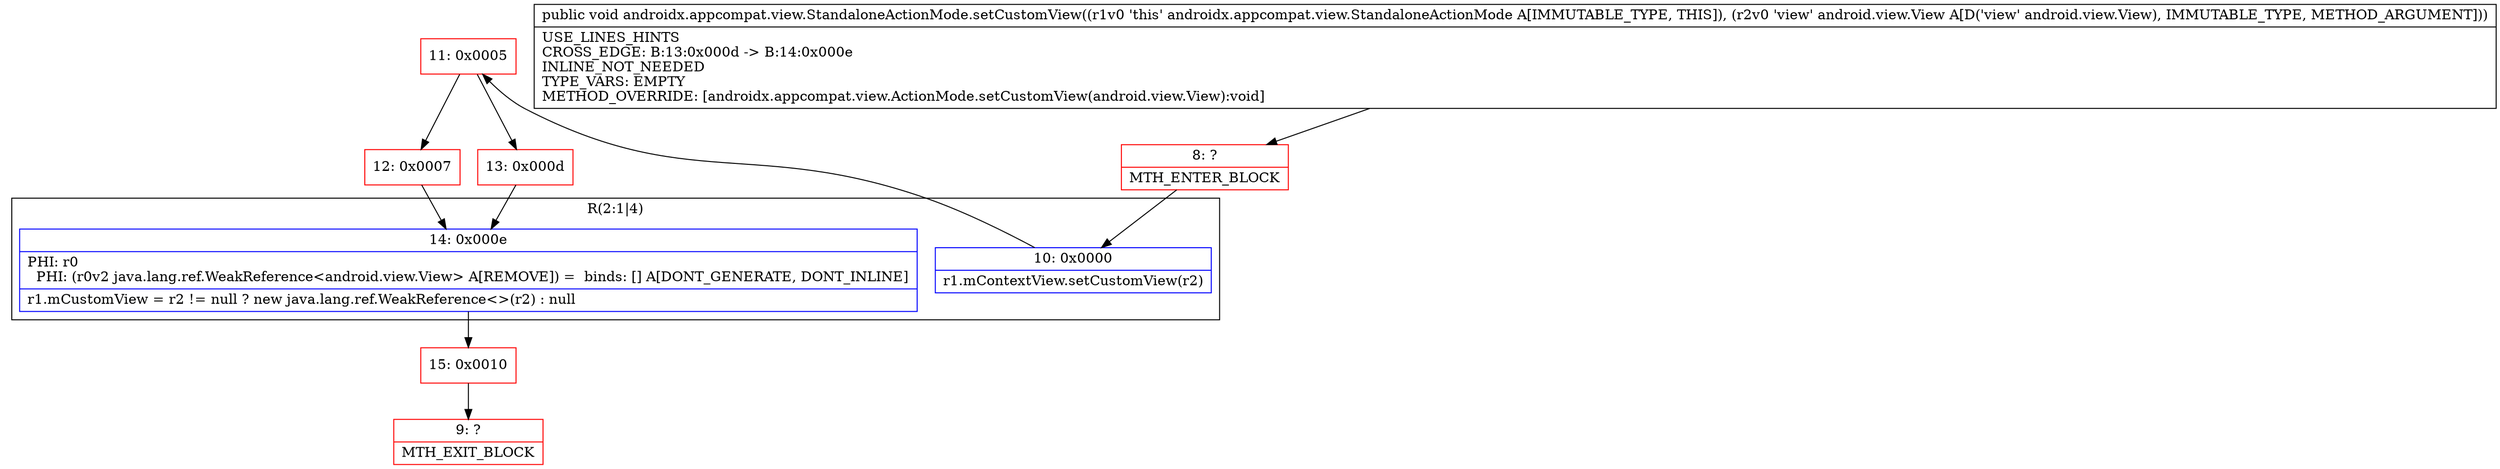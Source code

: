 digraph "CFG forandroidx.appcompat.view.StandaloneActionMode.setCustomView(Landroid\/view\/View;)V" {
subgraph cluster_Region_1086530505 {
label = "R(2:1|4)";
node [shape=record,color=blue];
Node_10 [shape=record,label="{10\:\ 0x0000|r1.mContextView.setCustomView(r2)\l}"];
Node_14 [shape=record,label="{14\:\ 0x000e|PHI: r0 \l  PHI: (r0v2 java.lang.ref.WeakReference\<android.view.View\> A[REMOVE]) =  binds: [] A[DONT_GENERATE, DONT_INLINE]\l|r1.mCustomView = r2 != null ? new java.lang.ref.WeakReference\<\>(r2) : null\l}"];
}
Node_8 [shape=record,color=red,label="{8\:\ ?|MTH_ENTER_BLOCK\l}"];
Node_11 [shape=record,color=red,label="{11\:\ 0x0005}"];
Node_12 [shape=record,color=red,label="{12\:\ 0x0007}"];
Node_15 [shape=record,color=red,label="{15\:\ 0x0010}"];
Node_9 [shape=record,color=red,label="{9\:\ ?|MTH_EXIT_BLOCK\l}"];
Node_13 [shape=record,color=red,label="{13\:\ 0x000d}"];
MethodNode[shape=record,label="{public void androidx.appcompat.view.StandaloneActionMode.setCustomView((r1v0 'this' androidx.appcompat.view.StandaloneActionMode A[IMMUTABLE_TYPE, THIS]), (r2v0 'view' android.view.View A[D('view' android.view.View), IMMUTABLE_TYPE, METHOD_ARGUMENT]))  | USE_LINES_HINTS\lCROSS_EDGE: B:13:0x000d \-\> B:14:0x000e\lINLINE_NOT_NEEDED\lTYPE_VARS: EMPTY\lMETHOD_OVERRIDE: [androidx.appcompat.view.ActionMode.setCustomView(android.view.View):void]\l}"];
MethodNode -> Node_8;Node_10 -> Node_11;
Node_14 -> Node_15;
Node_8 -> Node_10;
Node_11 -> Node_12;
Node_11 -> Node_13;
Node_12 -> Node_14;
Node_15 -> Node_9;
Node_13 -> Node_14;
}

